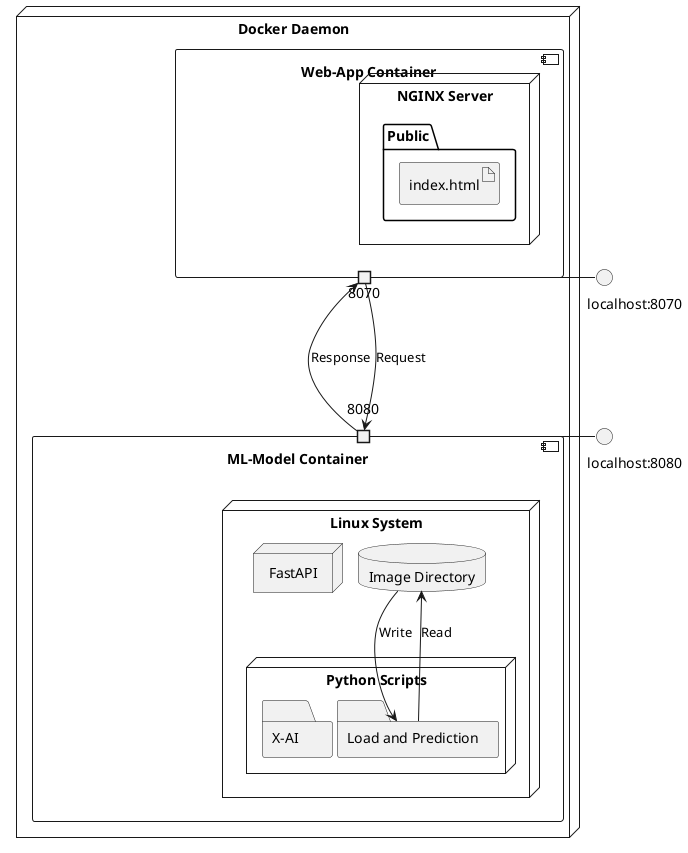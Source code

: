 @startuml


node "Docker Daemon" {
  
  component "ML-Model Container" as ML {
    portin "8080" as p1
    
    node "Linux System" {
        database "Image Directory" as vol
        node "FastAPI" as fastapi
        node "Python Scripts" as python {
            folder "Load and Prediction" as load_and_prediction
            folder "X-AI" as x_ai
        }
    }
  }

  component "Web-App Container" as APP {
    
    portout "8070" as p2
    
    node "NGINX Server" as nginx {
        folder "Public" as public {
            artifact "index.html"
        }
    }
  }
}

interface "                 localhost:8080" as p80
interface "                 localhost:8070" as p70

p1 --right---- p80
p2 --right---- p70
p1 ---> p2 : Response
p2 ---> p1 : Request

load_and_prediction --> vol : Read
vol --> load_and_prediction : Write

@enduml
